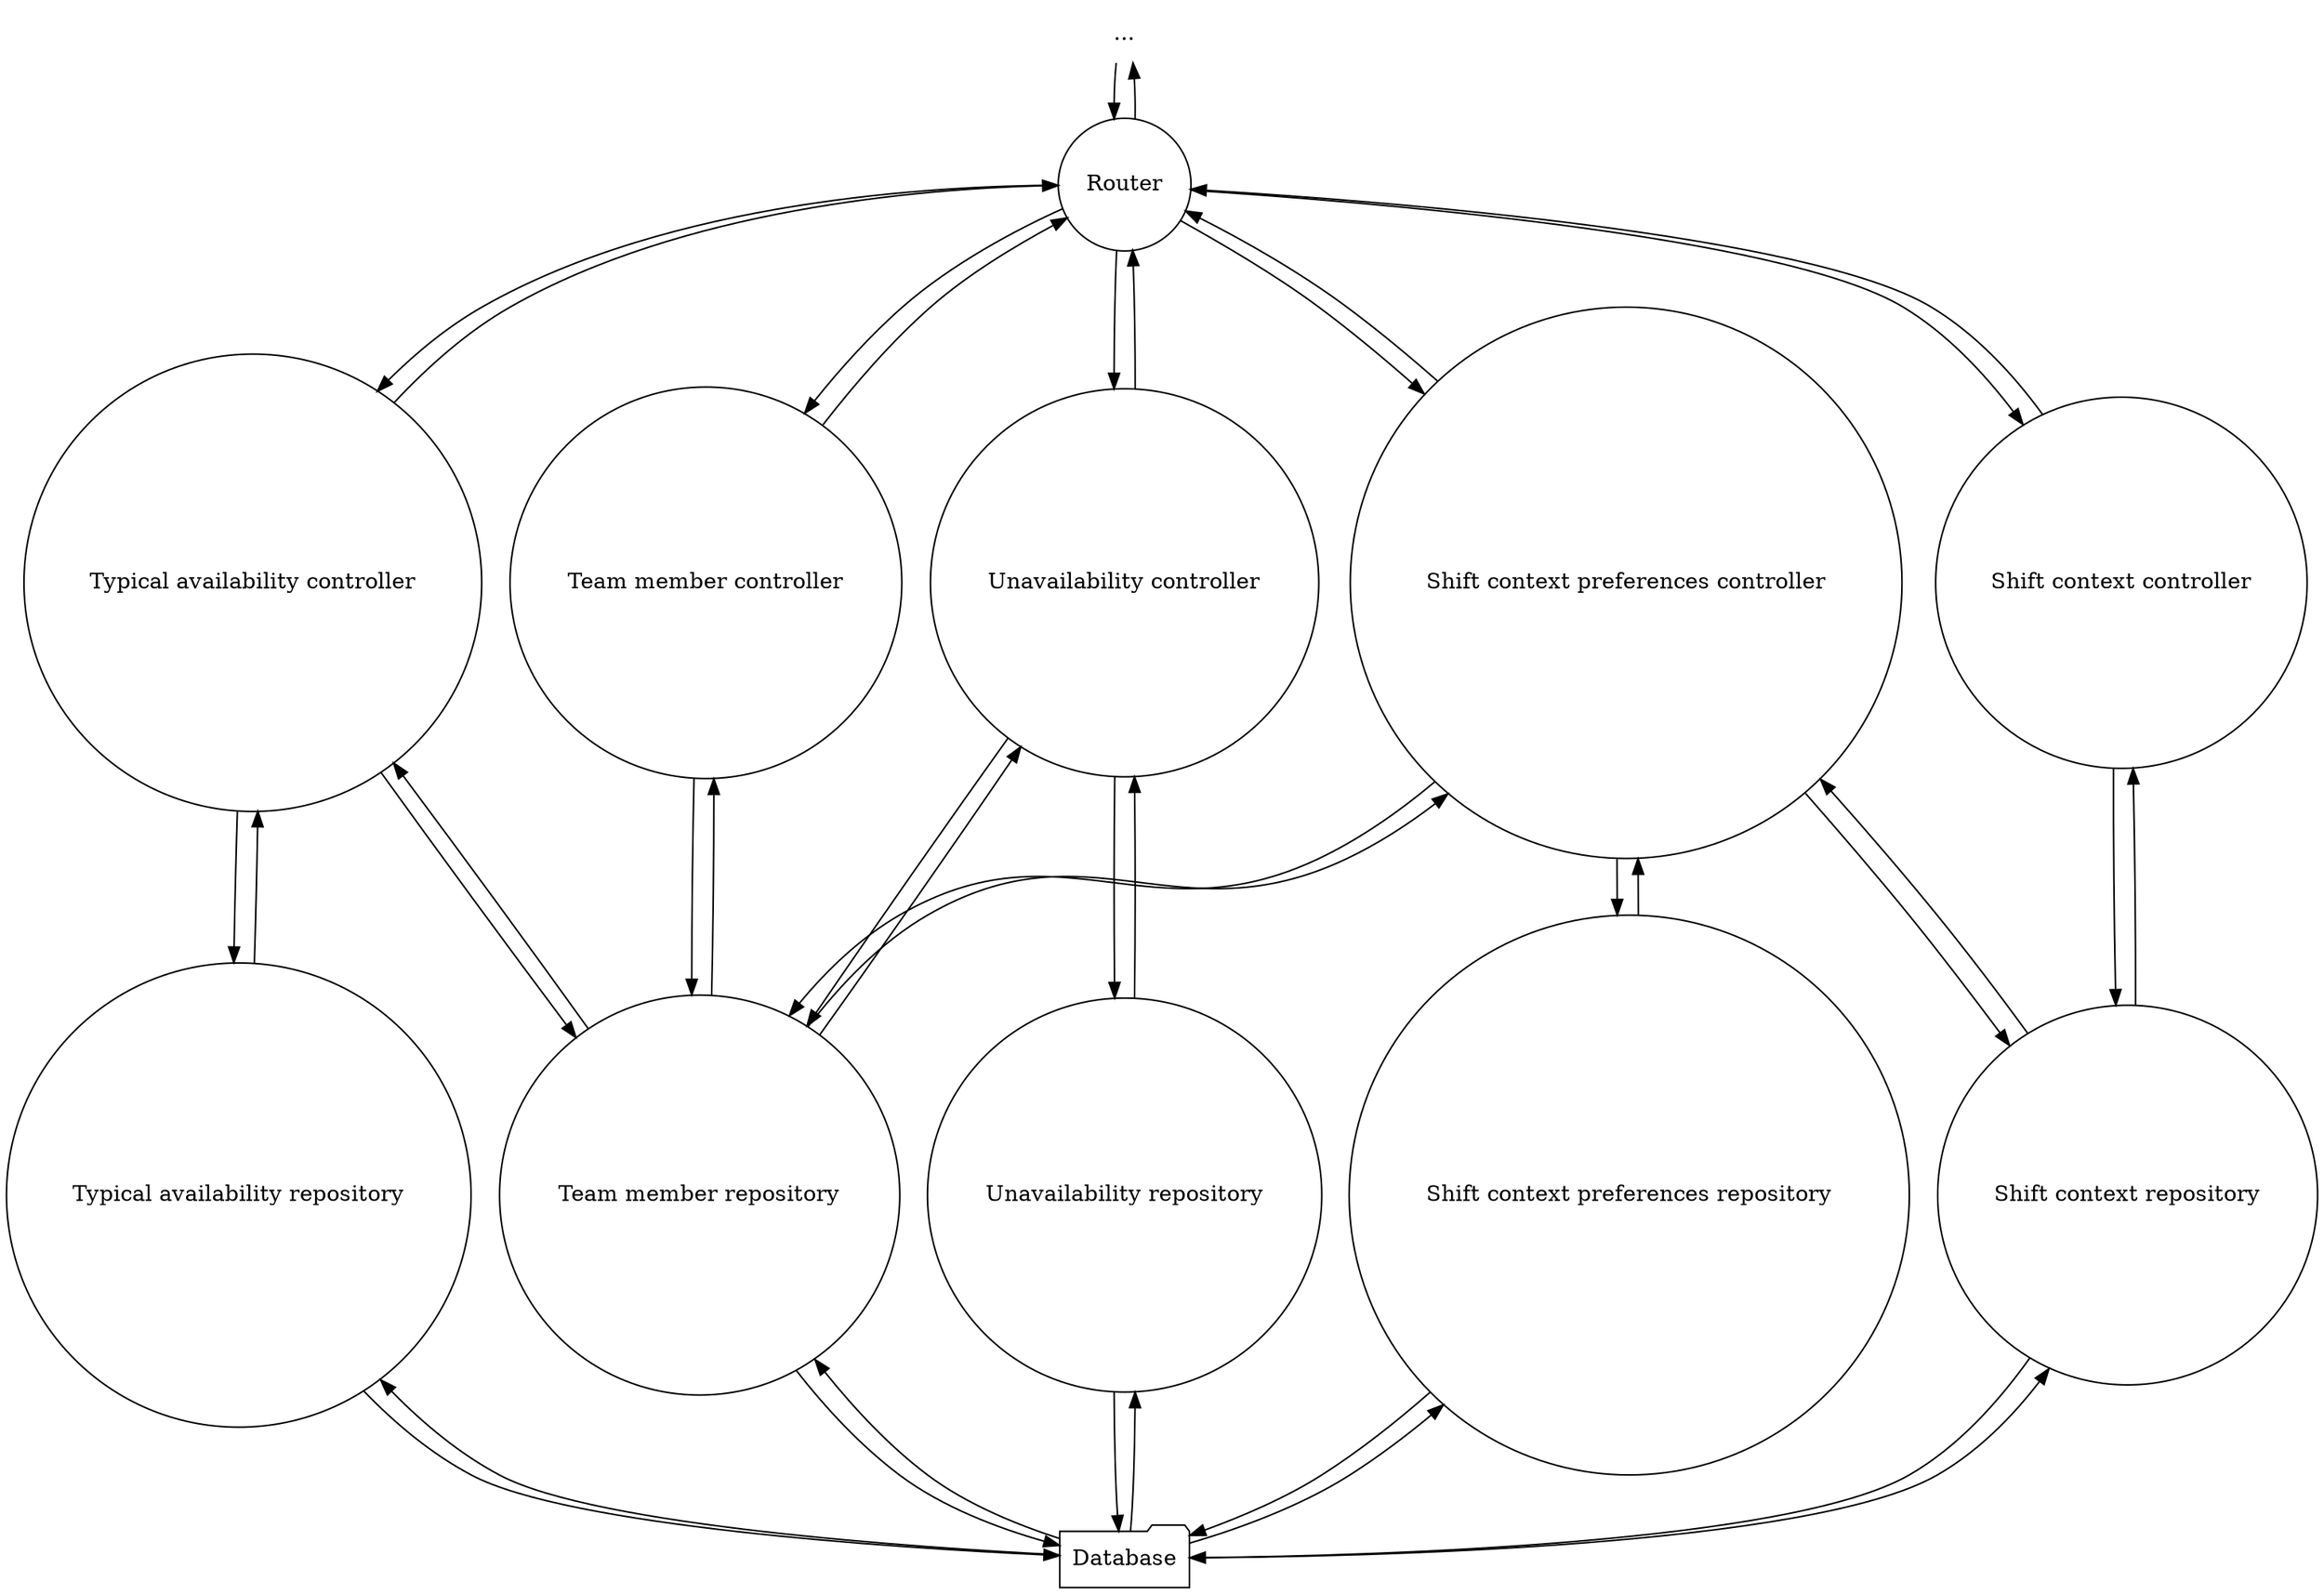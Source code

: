 digraph data_flow_diagram {
    node [ shape = circle ]
    
    "..." [ shape = none ]
    
    "..." -> Router -> "..."

    subgraph controllers {
        rank = same
        
        "Team member controller"
        "Typical availability controller"
        "Unavailability controller"
        "Shift context controller"
        "Shift context preferences controller"
    }
    
    Router -> {
        "Team member controller"
        "Typical availability controller"
        "Unavailability controller"
        "Shift context controller"
        "Shift context preferences controller"
    } -> Router
    
    subgraph repositories {
        rank = same
        
        "Team member repository"
        "Typical availability repository"
        "Unavailability repository"
        "Shift context repository"
        "Shift context preferences repository"
    }
    
    "Team member controller" -> {
        "Team member repository"
    } -> "Team member controller"
    
    "Typical availability controller" -> {
        "Team member repository"
        "Typical availability repository"
    } -> "Typical availability controller"
    
    "Unavailability controller" -> {
        "Team member repository"
        "Unavailability repository"
    } -> "Unavailability controller"
    
    "Shift context controller" -> {
        "Shift context repository"
    } -> "Shift context controller"
    
    "Shift context preferences controller" -> {
        "Team member repository"
        "Shift context repository"
        "Shift context preferences repository"
    } -> "Shift context preferences controller"
    
    Database [ shape = folder ]
    
    Database -> {
        "Team member repository"
        "Typical availability repository"
        "Unavailability repository"
        "Shift context repository"
        "Shift context preferences repository"
    } -> Database
}
